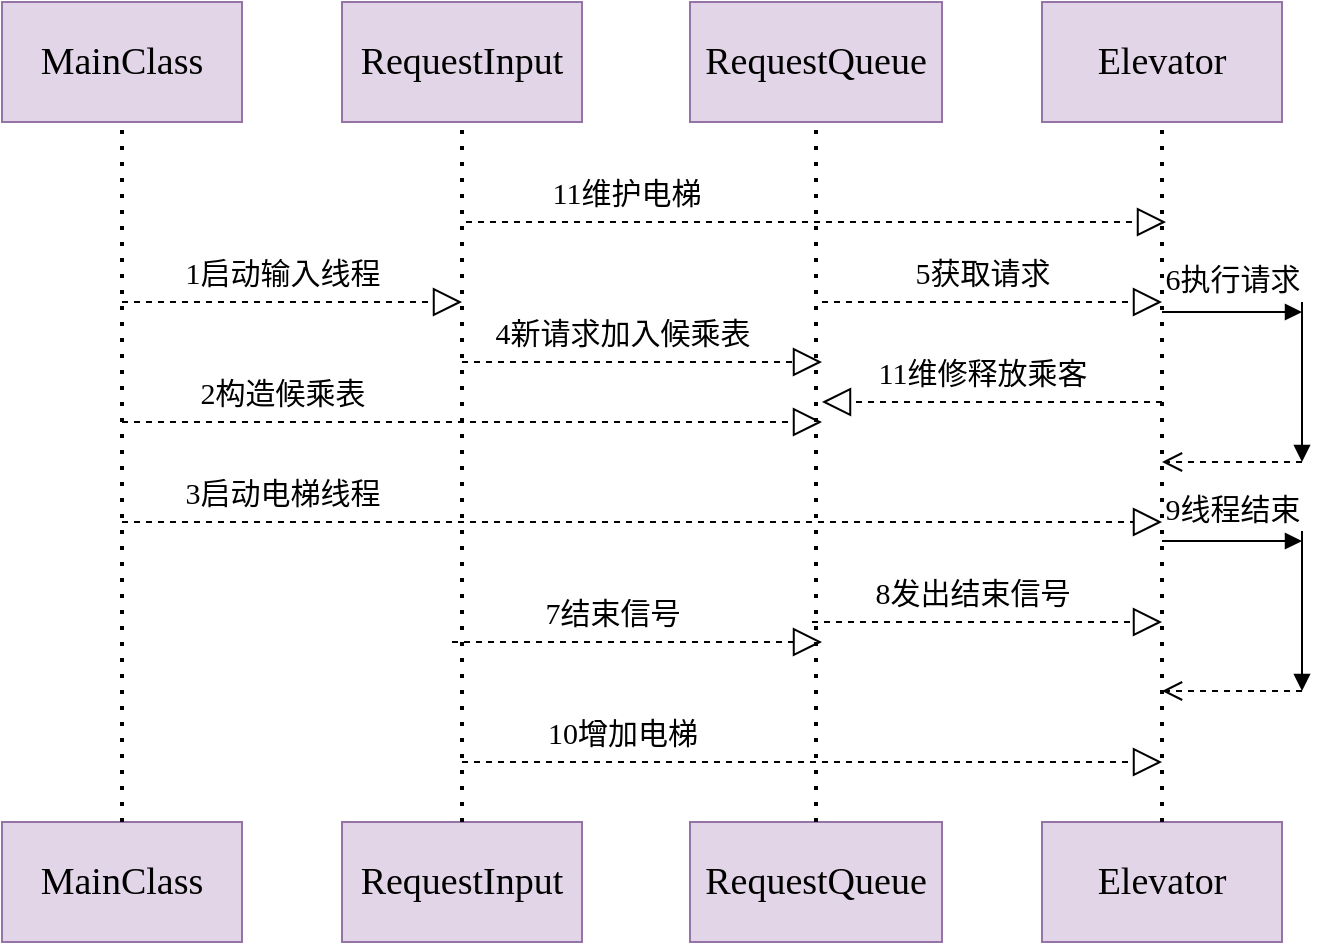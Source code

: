 <mxfile version="21.1.7" type="device">
  <diagram name="第 1 页" id="W_uRDapsIk62EpJghO-t">
    <mxGraphModel dx="1050" dy="493" grid="1" gridSize="10" guides="1" tooltips="1" connect="1" arrows="1" fold="1" page="1" pageScale="1" pageWidth="827" pageHeight="1169" math="0" shadow="0">
      <root>
        <mxCell id="0" />
        <mxCell id="1" parent="0" />
        <mxCell id="he-NojL55aAAtcHXrP6T-1" value="&lt;font face=&quot;Comic Sans MS&quot; style=&quot;font-size: 19px;&quot;&gt;MainClass&lt;/font&gt;" style="rounded=0;whiteSpace=wrap;html=1;fillColor=#e1d5e7;strokeColor=#9673a6;" parent="1" vertex="1">
          <mxGeometry x="70" y="170" width="120" height="60" as="geometry" />
        </mxCell>
        <mxCell id="he-NojL55aAAtcHXrP6T-2" value="&lt;font face=&quot;Comic Sans MS&quot; style=&quot;font-size: 19px;&quot;&gt;MainClass&lt;/font&gt;" style="rounded=0;whiteSpace=wrap;html=1;fillColor=#e1d5e7;strokeColor=#9673a6;" parent="1" vertex="1">
          <mxGeometry x="70" y="580" width="120" height="60" as="geometry" />
        </mxCell>
        <mxCell id="he-NojL55aAAtcHXrP6T-3" value="" style="endArrow=none;dashed=1;html=1;dashPattern=1 3;strokeWidth=2;rounded=0;exitX=0.5;exitY=0;exitDx=0;exitDy=0;entryX=0.5;entryY=1;entryDx=0;entryDy=0;" parent="1" source="he-NojL55aAAtcHXrP6T-2" target="he-NojL55aAAtcHXrP6T-1" edge="1">
          <mxGeometry width="50" height="50" relative="1" as="geometry">
            <mxPoint x="390" y="410" as="sourcePoint" />
            <mxPoint x="440" y="360" as="targetPoint" />
            <Array as="points" />
          </mxGeometry>
        </mxCell>
        <mxCell id="he-NojL55aAAtcHXrP6T-4" value="&lt;font face=&quot;Comic Sans MS&quot; style=&quot;font-size: 19px;&quot;&gt;RequestInput&lt;/font&gt;" style="rounded=0;whiteSpace=wrap;html=1;fillColor=#e1d5e7;strokeColor=#9673a6;" parent="1" vertex="1">
          <mxGeometry x="240" y="170" width="120" height="60" as="geometry" />
        </mxCell>
        <mxCell id="he-NojL55aAAtcHXrP6T-5" value="&lt;font face=&quot;Comic Sans MS&quot; style=&quot;font-size: 19px;&quot;&gt;RequestInput&lt;/font&gt;" style="rounded=0;whiteSpace=wrap;html=1;fillColor=#e1d5e7;strokeColor=#9673a6;" parent="1" vertex="1">
          <mxGeometry x="240" y="580" width="120" height="60" as="geometry" />
        </mxCell>
        <mxCell id="he-NojL55aAAtcHXrP6T-6" value="" style="endArrow=none;dashed=1;html=1;dashPattern=1 3;strokeWidth=2;rounded=0;exitX=0.5;exitY=0;exitDx=0;exitDy=0;entryX=0.5;entryY=1;entryDx=0;entryDy=0;" parent="1" source="he-NojL55aAAtcHXrP6T-5" target="he-NojL55aAAtcHXrP6T-4" edge="1">
          <mxGeometry width="50" height="50" relative="1" as="geometry">
            <mxPoint x="560" y="410" as="sourcePoint" />
            <mxPoint x="610" y="360" as="targetPoint" />
            <Array as="points" />
          </mxGeometry>
        </mxCell>
        <mxCell id="he-NojL55aAAtcHXrP6T-7" value="&lt;font face=&quot;Comic Sans MS&quot; style=&quot;font-size: 19px;&quot;&gt;RequestQueue&lt;/font&gt;" style="rounded=0;whiteSpace=wrap;html=1;fillColor=#e1d5e7;strokeColor=#9673a6;" parent="1" vertex="1">
          <mxGeometry x="414" y="170" width="126" height="60" as="geometry" />
        </mxCell>
        <mxCell id="he-NojL55aAAtcHXrP6T-8" value="&lt;font face=&quot;Comic Sans MS&quot; style=&quot;font-size: 19px;&quot;&gt;RequestQueue&lt;/font&gt;" style="rounded=0;whiteSpace=wrap;html=1;fillColor=#e1d5e7;strokeColor=#9673a6;" parent="1" vertex="1">
          <mxGeometry x="414" y="580" width="126" height="60" as="geometry" />
        </mxCell>
        <mxCell id="he-NojL55aAAtcHXrP6T-9" value="" style="endArrow=none;dashed=1;html=1;dashPattern=1 3;strokeWidth=2;rounded=0;exitX=0.5;exitY=0;exitDx=0;exitDy=0;entryX=0.5;entryY=1;entryDx=0;entryDy=0;" parent="1" source="he-NojL55aAAtcHXrP6T-8" target="he-NojL55aAAtcHXrP6T-7" edge="1">
          <mxGeometry width="50" height="50" relative="1" as="geometry">
            <mxPoint x="734" y="410" as="sourcePoint" />
            <mxPoint x="784" y="360" as="targetPoint" />
            <Array as="points" />
          </mxGeometry>
        </mxCell>
        <mxCell id="he-NojL55aAAtcHXrP6T-10" value="&lt;font face=&quot;Comic Sans MS&quot; style=&quot;font-size: 19px;&quot;&gt;Elevator&lt;/font&gt;" style="rounded=0;whiteSpace=wrap;html=1;fillColor=#e1d5e7;strokeColor=#9673a6;" parent="1" vertex="1">
          <mxGeometry x="590" y="170" width="120" height="60" as="geometry" />
        </mxCell>
        <mxCell id="he-NojL55aAAtcHXrP6T-11" value="&lt;font face=&quot;Comic Sans MS&quot; style=&quot;font-size: 19px;&quot;&gt;Elevator&lt;/font&gt;" style="rounded=0;whiteSpace=wrap;html=1;fillColor=#e1d5e7;strokeColor=#9673a6;" parent="1" vertex="1">
          <mxGeometry x="590" y="580" width="120" height="60" as="geometry" />
        </mxCell>
        <mxCell id="he-NojL55aAAtcHXrP6T-12" value="" style="endArrow=none;dashed=1;html=1;dashPattern=1 3;strokeWidth=2;rounded=0;exitX=0.5;exitY=0;exitDx=0;exitDy=0;entryX=0.5;entryY=1;entryDx=0;entryDy=0;" parent="1" source="he-NojL55aAAtcHXrP6T-11" target="he-NojL55aAAtcHXrP6T-10" edge="1">
          <mxGeometry width="50" height="50" relative="1" as="geometry">
            <mxPoint x="910" y="410" as="sourcePoint" />
            <mxPoint x="960" y="360" as="targetPoint" />
            <Array as="points" />
          </mxGeometry>
        </mxCell>
        <mxCell id="he-NojL55aAAtcHXrP6T-16" value="" style="endArrow=block;dashed=1;endFill=0;endSize=12;html=1;rounded=0;" parent="1" edge="1">
          <mxGeometry width="160" relative="1" as="geometry">
            <mxPoint x="130" y="320" as="sourcePoint" />
            <mxPoint x="300" y="320" as="targetPoint" />
          </mxGeometry>
        </mxCell>
        <mxCell id="he-NojL55aAAtcHXrP6T-17" value="&lt;font face=&quot;Comic Sans MS&quot; style=&quot;font-size: 15px;&quot;&gt;1启动输入线程&lt;/font&gt;" style="text;html=1;align=center;verticalAlign=middle;resizable=0;points=[];autosize=1;strokeColor=none;fillColor=none;" parent="1" vertex="1">
          <mxGeometry x="150" y="290" width="120" height="30" as="geometry" />
        </mxCell>
        <mxCell id="he-NojL55aAAtcHXrP6T-18" value="" style="endArrow=block;dashed=1;endFill=0;endSize=12;html=1;rounded=0;" parent="1" edge="1">
          <mxGeometry width="160" relative="1" as="geometry">
            <mxPoint x="130" y="380" as="sourcePoint" />
            <mxPoint x="480" y="380" as="targetPoint" />
          </mxGeometry>
        </mxCell>
        <mxCell id="he-NojL55aAAtcHXrP6T-19" value="&lt;font face=&quot;Comic Sans MS&quot; style=&quot;font-size: 15px;&quot;&gt;2构造候乘表&lt;/font&gt;" style="text;html=1;align=center;verticalAlign=middle;resizable=0;points=[];autosize=1;strokeColor=none;fillColor=none;" parent="1" vertex="1">
          <mxGeometry x="155" y="350" width="110" height="30" as="geometry" />
        </mxCell>
        <mxCell id="he-NojL55aAAtcHXrP6T-21" value="" style="endArrow=block;dashed=1;endFill=0;endSize=12;html=1;rounded=0;" parent="1" edge="1">
          <mxGeometry width="160" relative="1" as="geometry">
            <mxPoint x="130" y="430" as="sourcePoint" />
            <mxPoint x="650" y="430" as="targetPoint" />
          </mxGeometry>
        </mxCell>
        <mxCell id="he-NojL55aAAtcHXrP6T-22" value="&lt;font face=&quot;Comic Sans MS&quot; style=&quot;font-size: 15px;&quot;&gt;3启动电梯线程&lt;/font&gt;" style="text;html=1;align=center;verticalAlign=middle;resizable=0;points=[];autosize=1;strokeColor=none;fillColor=none;" parent="1" vertex="1">
          <mxGeometry x="150" y="400" width="120" height="30" as="geometry" />
        </mxCell>
        <mxCell id="he-NojL55aAAtcHXrP6T-23" value="" style="endArrow=block;dashed=1;endFill=0;endSize=12;html=1;rounded=0;" parent="1" edge="1">
          <mxGeometry width="160" relative="1" as="geometry">
            <mxPoint x="300" y="350" as="sourcePoint" />
            <mxPoint x="480" y="350" as="targetPoint" />
          </mxGeometry>
        </mxCell>
        <mxCell id="he-NojL55aAAtcHXrP6T-24" value="&lt;font face=&quot;Comic Sans MS&quot; style=&quot;font-size: 15px;&quot;&gt;4新请求加入候乘表&lt;/font&gt;" style="text;html=1;align=center;verticalAlign=middle;resizable=0;points=[];autosize=1;strokeColor=none;fillColor=none;" parent="1" vertex="1">
          <mxGeometry x="305" y="320" width="150" height="30" as="geometry" />
        </mxCell>
        <mxCell id="he-NojL55aAAtcHXrP6T-25" value="" style="endArrow=block;dashed=1;endFill=0;endSize=12;html=1;rounded=0;" parent="1" edge="1">
          <mxGeometry width="160" relative="1" as="geometry">
            <mxPoint x="480" y="320" as="sourcePoint" />
            <mxPoint x="650" y="320" as="targetPoint" />
          </mxGeometry>
        </mxCell>
        <mxCell id="he-NojL55aAAtcHXrP6T-26" value="&lt;font face=&quot;Comic Sans MS&quot; style=&quot;font-size: 15px;&quot;&gt;5获取请求&lt;/font&gt;" style="text;html=1;align=center;verticalAlign=middle;resizable=0;points=[];autosize=1;strokeColor=none;fillColor=none;" parent="1" vertex="1">
          <mxGeometry x="515" y="290" width="90" height="30" as="geometry" />
        </mxCell>
        <mxCell id="he-NojL55aAAtcHXrP6T-27" value="" style="endArrow=block;dashed=1;endFill=0;endSize=12;html=1;rounded=0;" parent="1" edge="1">
          <mxGeometry width="160" relative="1" as="geometry">
            <mxPoint x="295" y="490" as="sourcePoint" />
            <mxPoint x="480" y="490" as="targetPoint" />
          </mxGeometry>
        </mxCell>
        <mxCell id="he-NojL55aAAtcHXrP6T-28" value="&lt;font face=&quot;Comic Sans MS&quot; style=&quot;font-size: 15px;&quot;&gt;7结束信号&lt;/font&gt;" style="text;html=1;align=center;verticalAlign=middle;resizable=0;points=[];autosize=1;strokeColor=none;fillColor=none;" parent="1" vertex="1">
          <mxGeometry x="330" y="460" width="90" height="30" as="geometry" />
        </mxCell>
        <mxCell id="he-NojL55aAAtcHXrP6T-29" value="" style="endArrow=block;dashed=1;endFill=0;endSize=12;html=1;rounded=0;" parent="1" edge="1">
          <mxGeometry width="160" relative="1" as="geometry">
            <mxPoint x="475" y="480" as="sourcePoint" />
            <mxPoint x="650" y="480" as="targetPoint" />
          </mxGeometry>
        </mxCell>
        <mxCell id="he-NojL55aAAtcHXrP6T-30" value="&lt;font face=&quot;Comic Sans MS&quot; style=&quot;font-size: 15px;&quot;&gt;8发出结束信号&lt;/font&gt;" style="text;html=1;align=center;verticalAlign=middle;resizable=0;points=[];autosize=1;strokeColor=none;fillColor=none;" parent="1" vertex="1">
          <mxGeometry x="495" y="450" width="120" height="30" as="geometry" />
        </mxCell>
        <mxCell id="he-NojL55aAAtcHXrP6T-32" value="&lt;font face=&quot;Comic Sans MS&quot; style=&quot;font-size: 15px;&quot;&gt;6执行请求&lt;/font&gt;" style="html=1;verticalAlign=bottom;endArrow=block;edgeStyle=elbowEdgeStyle;elbow=vertical;curved=0;rounded=0;labelBorderColor=none;" parent="1" edge="1">
          <mxGeometry y="5" relative="1" as="geometry">
            <mxPoint x="650" y="325" as="sourcePoint" />
            <mxPoint x="720" y="325" as="targetPoint" />
            <mxPoint as="offset" />
          </mxGeometry>
        </mxCell>
        <mxCell id="he-NojL55aAAtcHXrP6T-33" value="" style="html=1;verticalAlign=bottom;endArrow=open;dashed=1;endSize=8;edgeStyle=elbowEdgeStyle;elbow=vertical;curved=0;rounded=0;labelBorderColor=default;" parent="1" edge="1">
          <mxGeometry relative="1" as="geometry">
            <mxPoint x="650" y="400" as="targetPoint" />
            <mxPoint x="720" y="400" as="sourcePoint" />
          </mxGeometry>
        </mxCell>
        <mxCell id="he-NojL55aAAtcHXrP6T-37" value="" style="html=1;verticalAlign=bottom;endArrow=block;edgeStyle=elbowEdgeStyle;elbow=vertical;curved=0;rounded=0;" parent="1" edge="1">
          <mxGeometry relative="1" as="geometry">
            <mxPoint x="720" y="320" as="sourcePoint" />
            <mxPoint x="720" y="400" as="targetPoint" />
          </mxGeometry>
        </mxCell>
        <mxCell id="he-NojL55aAAtcHXrP6T-38" value="&lt;font face=&quot;Comic Sans MS&quot; style=&quot;font-size: 15px;&quot;&gt;9线程结束&lt;/font&gt;" style="html=1;verticalAlign=bottom;endArrow=block;edgeStyle=elbowEdgeStyle;elbow=vertical;curved=0;rounded=0;labelBorderColor=none;" parent="1" edge="1">
          <mxGeometry y="5" relative="1" as="geometry">
            <mxPoint x="650" y="439.5" as="sourcePoint" />
            <mxPoint x="720" y="439.5" as="targetPoint" />
            <mxPoint as="offset" />
          </mxGeometry>
        </mxCell>
        <mxCell id="he-NojL55aAAtcHXrP6T-39" value="" style="html=1;verticalAlign=bottom;endArrow=open;dashed=1;endSize=8;edgeStyle=elbowEdgeStyle;elbow=vertical;curved=0;rounded=0;labelBorderColor=default;" parent="1" edge="1">
          <mxGeometry relative="1" as="geometry">
            <mxPoint x="650" y="514.5" as="targetPoint" />
            <mxPoint x="720" y="514.5" as="sourcePoint" />
          </mxGeometry>
        </mxCell>
        <mxCell id="he-NojL55aAAtcHXrP6T-40" value="" style="html=1;verticalAlign=bottom;endArrow=block;edgeStyle=elbowEdgeStyle;elbow=vertical;curved=0;rounded=0;" parent="1" edge="1">
          <mxGeometry relative="1" as="geometry">
            <mxPoint x="720" y="434.5" as="sourcePoint" />
            <mxPoint x="720" y="514.5" as="targetPoint" />
          </mxGeometry>
        </mxCell>
        <mxCell id="KpfGo1qiy_Y2HRXM462_-3" value="" style="endArrow=block;dashed=1;endFill=0;endSize=12;html=1;rounded=0;" parent="1" edge="1">
          <mxGeometry width="160" relative="1" as="geometry">
            <mxPoint x="300" y="550" as="sourcePoint" />
            <mxPoint x="650" y="550" as="targetPoint" />
          </mxGeometry>
        </mxCell>
        <mxCell id="KpfGo1qiy_Y2HRXM462_-4" value="&lt;font face=&quot;Comic Sans MS&quot; style=&quot;font-size: 15px;&quot;&gt;10增加电梯&lt;/font&gt;" style="text;html=1;align=center;verticalAlign=middle;resizable=0;points=[];autosize=1;strokeColor=none;fillColor=none;" parent="1" vertex="1">
          <mxGeometry x="330" y="520" width="100" height="30" as="geometry" />
        </mxCell>
        <mxCell id="KpfGo1qiy_Y2HRXM462_-6" value="" style="endArrow=block;dashed=1;endFill=0;endSize=12;html=1;rounded=0;" parent="1" edge="1">
          <mxGeometry width="160" relative="1" as="geometry">
            <mxPoint x="302" y="280" as="sourcePoint" />
            <mxPoint x="652" y="280" as="targetPoint" />
          </mxGeometry>
        </mxCell>
        <mxCell id="KpfGo1qiy_Y2HRXM462_-7" value="&lt;font face=&quot;Comic Sans MS&quot; style=&quot;font-size: 15px;&quot;&gt;11维护电梯&lt;/font&gt;" style="text;html=1;align=center;verticalAlign=middle;resizable=0;points=[];autosize=1;strokeColor=none;fillColor=none;" parent="1" vertex="1">
          <mxGeometry x="332" y="250.0" width="100" height="30" as="geometry" />
        </mxCell>
        <mxCell id="e2uPYDSSI2YlRIWCJhMj-1" value="" style="endArrow=block;dashed=1;endFill=0;endSize=12;html=1;rounded=0;" edge="1" parent="1">
          <mxGeometry width="160" relative="1" as="geometry">
            <mxPoint x="650" y="370" as="sourcePoint" />
            <mxPoint x="480" y="370" as="targetPoint" />
          </mxGeometry>
        </mxCell>
        <mxCell id="e2uPYDSSI2YlRIWCJhMj-2" value="&lt;font face=&quot;Comic Sans MS&quot; style=&quot;font-size: 15px;&quot;&gt;11维修释放乘客&lt;/font&gt;" style="text;html=1;align=center;verticalAlign=middle;resizable=0;points=[];autosize=1;strokeColor=none;fillColor=none;" vertex="1" parent="1">
          <mxGeometry x="495" y="340" width="130" height="30" as="geometry" />
        </mxCell>
      </root>
    </mxGraphModel>
  </diagram>
</mxfile>

